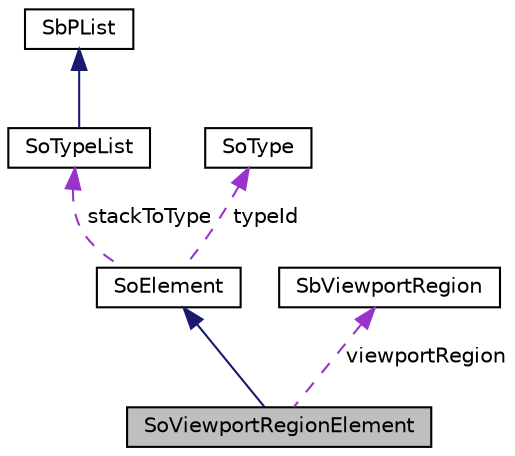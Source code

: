 digraph "SoViewportRegionElement"
{
 // LATEX_PDF_SIZE
  edge [fontname="Helvetica",fontsize="10",labelfontname="Helvetica",labelfontsize="10"];
  node [fontname="Helvetica",fontsize="10",shape=record];
  Node1 [label="SoViewportRegionElement",height=0.2,width=0.4,color="black", fillcolor="grey75", style="filled", fontcolor="black",tooltip="The SoViewportRegionElement class is yet to be documented."];
  Node2 -> Node1 [dir="back",color="midnightblue",fontsize="10",style="solid",fontname="Helvetica"];
  Node2 [label="SoElement",height=0.2,width=0.4,color="black", fillcolor="white", style="filled",URL="$classSoElement.html",tooltip="SoElement is the abstract base class for all elements."];
  Node3 -> Node2 [dir="back",color="darkorchid3",fontsize="10",style="dashed",label=" stackToType" ,fontname="Helvetica"];
  Node3 [label="SoTypeList",height=0.2,width=0.4,color="black", fillcolor="white", style="filled",URL="$classSoTypeList.html",tooltip="The SoTypeList class is a container class for arrays of SoType objects."];
  Node4 -> Node3 [dir="back",color="midnightblue",fontsize="10",style="solid",fontname="Helvetica"];
  Node4 [label="SbPList",height=0.2,width=0.4,color="black", fillcolor="white", style="filled",URL="$classSbPList.html",tooltip="The SbPList class is a container class for void pointers."];
  Node5 -> Node2 [dir="back",color="darkorchid3",fontsize="10",style="dashed",label=" typeId" ,fontname="Helvetica"];
  Node5 [label="SoType",height=0.2,width=0.4,color="black", fillcolor="white", style="filled",URL="$classSoType.html",tooltip="The SoType class is the basis for the runtime type system in Coin."];
  Node6 -> Node1 [dir="back",color="darkorchid3",fontsize="10",style="dashed",label=" viewportRegion" ,fontname="Helvetica"];
  Node6 [label="SbViewportRegion",height=0.2,width=0.4,color="black", fillcolor="white", style="filled",URL="$classSbViewportRegion.html",tooltip="The SbViewportRegion class is a viewport within a full window."];
}

